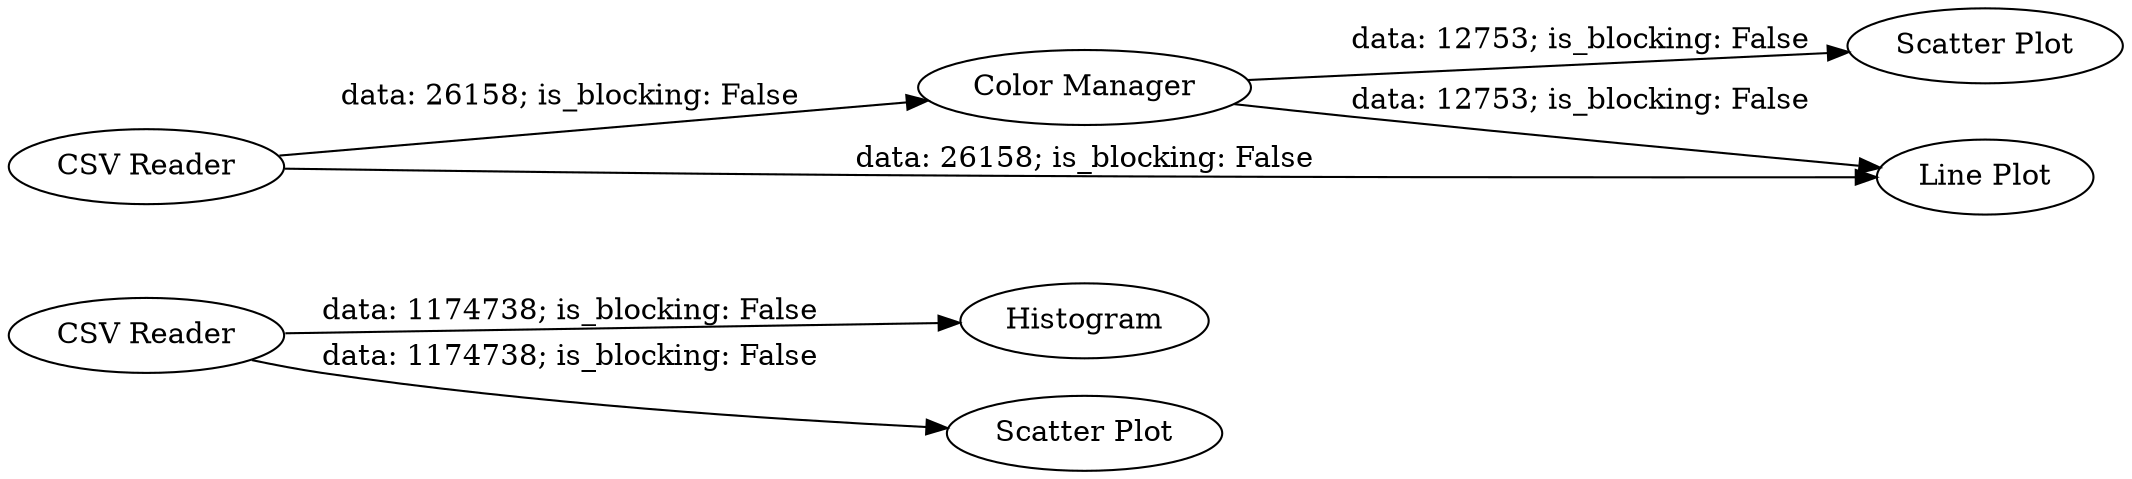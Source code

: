 digraph {
	"-2508606122867026553_2" [label=Histogram]
	"-2508606122867026553_3" [label="Scatter Plot"]
	"-2508606122867026553_4" [label="Color Manager"]
	"-2508606122867026553_5" [label="CSV Reader"]
	"-2508606122867026553_7" [label="Line Plot"]
	"-2508606122867026553_6" [label="Scatter Plot"]
	"-2508606122867026553_1" [label="CSV Reader"]
	"-2508606122867026553_4" -> "-2508606122867026553_6" [label="data: 12753; is_blocking: False"]
	"-2508606122867026553_4" -> "-2508606122867026553_7" [label="data: 12753; is_blocking: False"]
	"-2508606122867026553_5" -> "-2508606122867026553_7" [label="data: 26158; is_blocking: False"]
	"-2508606122867026553_1" -> "-2508606122867026553_2" [label="data: 1174738; is_blocking: False"]
	"-2508606122867026553_1" -> "-2508606122867026553_3" [label="data: 1174738; is_blocking: False"]
	"-2508606122867026553_5" -> "-2508606122867026553_4" [label="data: 26158; is_blocking: False"]
	rankdir=LR
}
